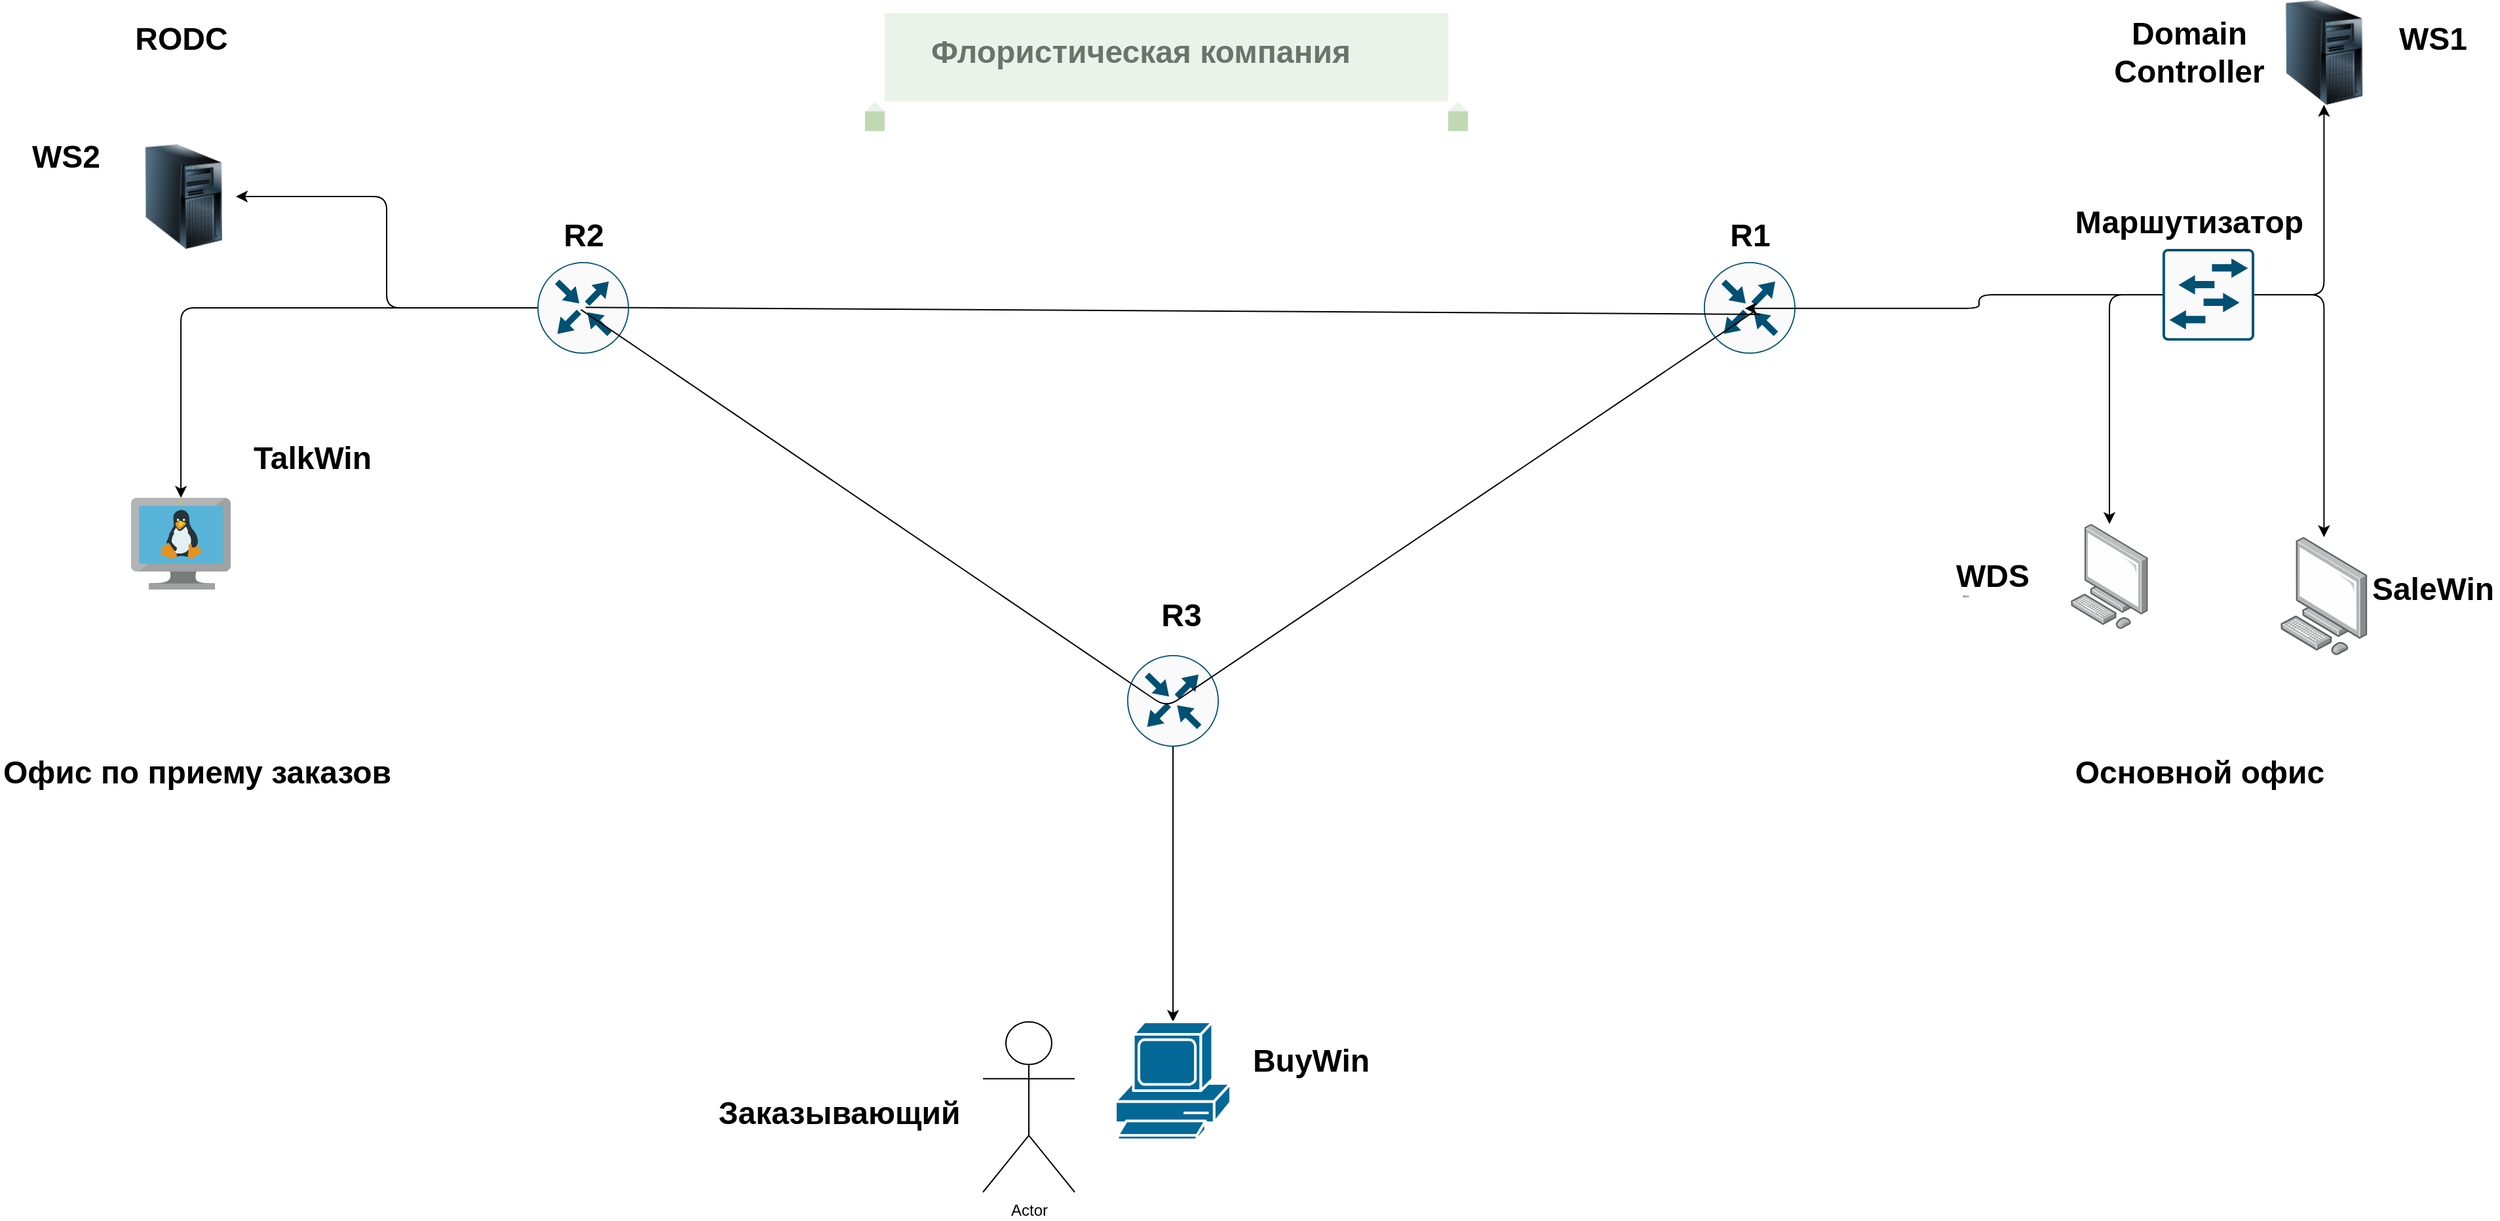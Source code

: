 <mxfile version="16.2.2" type="github">
  <diagram id="sibpOFg5A9fCZCPq-N_O" name="Page-1">
    <mxGraphModel dx="2585" dy="1420" grid="1" gridSize="20" guides="1" tooltips="1" connect="1" arrows="1" fold="1" page="1" pageScale="1" pageWidth="1920" pageHeight="1200" math="0" shadow="0">
      <root>
        <mxCell id="0" />
        <mxCell id="1" parent="0" />
        <mxCell id="qW97mtMqP5ZZPKN90ejD-1" value="" style="sketch=0;points=[[0.5,0,0],[1,0.5,0],[0.5,1,0],[0,0.5,0],[0.145,0.145,0],[0.856,0.145,0],[0.855,0.856,0],[0.145,0.855,0]];verticalLabelPosition=bottom;html=1;verticalAlign=top;aspect=fixed;align=center;pointerEvents=1;shape=mxgraph.cisco19.rect;prIcon=router;fillColor=#FAFAFA;strokeColor=#005073;rounded=0;" vertex="1" parent="1">
          <mxGeometry x="1310" y="270" width="70" height="70" as="geometry" />
        </mxCell>
        <mxCell id="qW97mtMqP5ZZPKN90ejD-40" style="edgeStyle=orthogonalEdgeStyle;curved=0;rounded=1;sketch=0;orthogonalLoop=1;jettySize=auto;html=1;entryX=1;entryY=0.5;entryDx=0;entryDy=0;" edge="1" parent="1" source="qW97mtMqP5ZZPKN90ejD-2" target="qW97mtMqP5ZZPKN90ejD-15">
          <mxGeometry relative="1" as="geometry" />
        </mxCell>
        <mxCell id="qW97mtMqP5ZZPKN90ejD-41" style="edgeStyle=orthogonalEdgeStyle;curved=0;rounded=1;sketch=0;orthogonalLoop=1;jettySize=auto;html=1;" edge="1" parent="1" source="qW97mtMqP5ZZPKN90ejD-2" target="qW97mtMqP5ZZPKN90ejD-22">
          <mxGeometry relative="1" as="geometry" />
        </mxCell>
        <mxCell id="qW97mtMqP5ZZPKN90ejD-2" value="" style="sketch=0;points=[[0.5,0,0],[1,0.5,0],[0.5,1,0],[0,0.5,0],[0.145,0.145,0],[0.856,0.145,0],[0.855,0.856,0],[0.145,0.855,0]];verticalLabelPosition=bottom;html=1;verticalAlign=top;aspect=fixed;align=center;pointerEvents=1;shape=mxgraph.cisco19.rect;prIcon=router;fillColor=#FAFAFA;strokeColor=#005073;rounded=0;" vertex="1" parent="1">
          <mxGeometry x="420" y="270" width="70" height="70" as="geometry" />
        </mxCell>
        <mxCell id="qW97mtMqP5ZZPKN90ejD-44" style="edgeStyle=orthogonalEdgeStyle;curved=0;rounded=1;sketch=0;orthogonalLoop=1;jettySize=auto;html=1;" edge="1" parent="1" source="qW97mtMqP5ZZPKN90ejD-4" target="qW97mtMqP5ZZPKN90ejD-43">
          <mxGeometry relative="1" as="geometry" />
        </mxCell>
        <mxCell id="qW97mtMqP5ZZPKN90ejD-4" value="" style="sketch=0;points=[[0.5,0,0],[1,0.5,0],[0.5,1,0],[0,0.5,0],[0.145,0.145,0],[0.856,0.145,0],[0.855,0.856,0],[0.145,0.855,0]];verticalLabelPosition=bottom;html=1;verticalAlign=top;aspect=fixed;align=center;pointerEvents=1;shape=mxgraph.cisco19.rect;prIcon=router;fillColor=#FAFAFA;strokeColor=#005073;rounded=0;" vertex="1" parent="1">
          <mxGeometry x="870" y="570" width="70" height="70" as="geometry" />
        </mxCell>
        <mxCell id="qW97mtMqP5ZZPKN90ejD-14" value="" style="image;html=1;image=img/lib/clip_art/computers/Server_Tower_128x128.png;rounded=0;sketch=0;" vertex="1" parent="1">
          <mxGeometry x="1738.2" y="70" width="90" height="80" as="geometry" />
        </mxCell>
        <mxCell id="qW97mtMqP5ZZPKN90ejD-15" value="" style="image;html=1;image=img/lib/clip_art/computers/Server_Tower_128x128.png;rounded=0;sketch=0;" vertex="1" parent="1">
          <mxGeometry x="110" y="180" width="80" height="80" as="geometry" />
        </mxCell>
        <mxCell id="qW97mtMqP5ZZPKN90ejD-16" value="" style="points=[];aspect=fixed;html=1;align=center;shadow=0;dashed=0;image;image=img/lib/allied_telesis/computer_and_terminals/Personal_Computer.svg;rounded=0;sketch=0;" vertex="1" parent="1">
          <mxGeometry x="1750" y="480" width="66.41" height="90" as="geometry" />
        </mxCell>
        <mxCell id="qW97mtMqP5ZZPKN90ejD-17" value="" style="endArrow=none;html=1;rounded=1;sketch=0;curved=0;entryX=0.539;entryY=0.545;entryDx=0;entryDy=0;entryPerimeter=0;exitX=0.474;exitY=0.519;exitDx=0;exitDy=0;exitPerimeter=0;" edge="1" parent="1" source="qW97mtMqP5ZZPKN90ejD-2" target="qW97mtMqP5ZZPKN90ejD-1">
          <mxGeometry width="50" height="50" relative="1" as="geometry">
            <mxPoint x="910" y="380" as="sourcePoint" />
            <mxPoint x="960" y="330" as="targetPoint" />
            <Array as="points">
              <mxPoint x="900" y="610" />
            </Array>
          </mxGeometry>
        </mxCell>
        <mxCell id="qW97mtMqP5ZZPKN90ejD-18" value="" style="endArrow=none;html=1;rounded=1;sketch=0;curved=0;entryX=0.617;entryY=0.571;entryDx=0;entryDy=0;entryPerimeter=0;exitX=0.526;exitY=0.494;exitDx=0;exitDy=0;exitPerimeter=0;" edge="1" parent="1" source="qW97mtMqP5ZZPKN90ejD-2" target="qW97mtMqP5ZZPKN90ejD-1">
          <mxGeometry width="50" height="50" relative="1" as="geometry">
            <mxPoint x="910" y="380" as="sourcePoint" />
            <mxPoint x="960" y="330" as="targetPoint" />
          </mxGeometry>
        </mxCell>
        <mxCell id="qW97mtMqP5ZZPKN90ejD-19" value="" style="points=[];aspect=fixed;html=1;align=center;shadow=0;dashed=0;image;image=img/lib/allied_telesis/computer_and_terminals/Personal_Computer.svg;rounded=0;sketch=0;" vertex="1" parent="1">
          <mxGeometry x="1590" y="470" width="59.03" height="80" as="geometry" />
        </mxCell>
        <mxCell id="qW97mtMqP5ZZPKN90ejD-22" value="" style="sketch=0;aspect=fixed;html=1;points=[];align=center;image;fontSize=12;image=img/lib/mscae/VM_Linux.svg;rounded=0;" vertex="1" parent="1">
          <mxGeometry x="110" y="450" width="76.09" height="70" as="geometry" />
        </mxCell>
        <mxCell id="qW97mtMqP5ZZPKN90ejD-33" style="edgeStyle=orthogonalEdgeStyle;curved=0;rounded=1;sketch=0;orthogonalLoop=1;jettySize=auto;html=1;entryX=0.448;entryY=0.506;entryDx=0;entryDy=0;entryPerimeter=0;" edge="1" parent="1" source="qW97mtMqP5ZZPKN90ejD-23" target="qW97mtMqP5ZZPKN90ejD-1">
          <mxGeometry relative="1" as="geometry" />
        </mxCell>
        <mxCell id="qW97mtMqP5ZZPKN90ejD-34" style="edgeStyle=orthogonalEdgeStyle;curved=0;rounded=1;sketch=0;orthogonalLoop=1;jettySize=auto;html=1;" edge="1" parent="1" source="qW97mtMqP5ZZPKN90ejD-23" target="qW97mtMqP5ZZPKN90ejD-14">
          <mxGeometry relative="1" as="geometry" />
        </mxCell>
        <mxCell id="qW97mtMqP5ZZPKN90ejD-37" style="edgeStyle=orthogonalEdgeStyle;curved=0;rounded=1;sketch=0;orthogonalLoop=1;jettySize=auto;html=1;" edge="1" parent="1" source="qW97mtMqP5ZZPKN90ejD-23" target="qW97mtMqP5ZZPKN90ejD-16">
          <mxGeometry relative="1" as="geometry" />
        </mxCell>
        <mxCell id="qW97mtMqP5ZZPKN90ejD-39" style="edgeStyle=orthogonalEdgeStyle;curved=0;rounded=1;sketch=0;orthogonalLoop=1;jettySize=auto;html=1;" edge="1" parent="1" source="qW97mtMqP5ZZPKN90ejD-23" target="qW97mtMqP5ZZPKN90ejD-19">
          <mxGeometry relative="1" as="geometry" />
        </mxCell>
        <mxCell id="qW97mtMqP5ZZPKN90ejD-23" value="" style="sketch=0;points=[[0.015,0.015,0],[0.985,0.015,0],[0.985,0.985,0],[0.015,0.985,0],[0.25,0,0],[0.5,0,0],[0.75,0,0],[1,0.25,0],[1,0.5,0],[1,0.75,0],[0.75,1,0],[0.5,1,0],[0.25,1,0],[0,0.75,0],[0,0.5,0],[0,0.25,0]];verticalLabelPosition=bottom;html=1;verticalAlign=top;aspect=fixed;align=center;pointerEvents=1;shape=mxgraph.cisco19.rect;prIcon=l2_switch;fillColor=#FAFAFA;strokeColor=#005073;rounded=0;" vertex="1" parent="1">
          <mxGeometry x="1660" y="260" width="70" height="70" as="geometry" />
        </mxCell>
        <mxCell id="qW97mtMqP5ZZPKN90ejD-43" value="" style="shape=mxgraph.cisco.computers_and_peripherals.pc;html=1;pointerEvents=1;dashed=0;fillColor=#036897;strokeColor=#ffffff;strokeWidth=2;verticalLabelPosition=bottom;verticalAlign=top;align=center;outlineConnect=0;rounded=0;sketch=0;" vertex="1" parent="1">
          <mxGeometry x="861" y="850" width="88" height="90" as="geometry" />
        </mxCell>
        <mxCell id="qW97mtMqP5ZZPKN90ejD-46" value="Основной офис" style="text;strokeColor=none;fillColor=none;html=1;fontSize=24;fontStyle=1;verticalAlign=middle;align=center;rounded=0;sketch=0;" vertex="1" parent="1">
          <mxGeometry x="1638.2" y="640" width="100" height="40" as="geometry" />
        </mxCell>
        <mxCell id="qW97mtMqP5ZZPKN90ejD-47" value="Офис по приему заказов" style="text;strokeColor=none;fillColor=none;html=1;fontSize=24;fontStyle=1;verticalAlign=middle;align=center;rounded=0;sketch=0;" vertex="1" parent="1">
          <mxGeometry x="110" y="640" width="100" height="40" as="geometry" />
        </mxCell>
        <mxCell id="qW97mtMqP5ZZPKN90ejD-48" value="Заказывающий" style="text;strokeColor=none;fillColor=none;html=1;fontSize=24;fontStyle=1;verticalAlign=middle;align=center;rounded=0;sketch=0;" vertex="1" parent="1">
          <mxGeometry x="600" y="900" width="100" height="40" as="geometry" />
        </mxCell>
        <mxCell id="qW97mtMqP5ZZPKN90ejD-49" value="Actor" style="shape=umlActor;verticalLabelPosition=bottom;verticalAlign=top;html=1;outlineConnect=0;rounded=0;sketch=0;" vertex="1" parent="1">
          <mxGeometry x="760" y="850" width="70" height="130" as="geometry" />
        </mxCell>
        <mxCell id="qW97mtMqP5ZZPKN90ejD-51" value="Флористическая компания" style="text;strokeColor=none;fillColor=none;html=1;fontSize=24;fontStyle=1;verticalAlign=middle;align=center;rounded=0;sketch=0;" vertex="1" parent="1">
          <mxGeometry x="830" y="90" width="100" height="40" as="geometry" />
        </mxCell>
        <mxCell id="qW97mtMqP5ZZPKN90ejD-53" value="" style="verticalLabelPosition=bottom;verticalAlign=top;html=1;shadow=0;dashed=0;strokeWidth=1;shape=mxgraph.android.textSelHandles;fillColor=#d5e8d4;strokeColor=#82b366;rounded=0;sketch=0;fontSize=40;" vertex="1" parent="1">
          <mxGeometry x="670" y="80" width="460" height="90" as="geometry" />
        </mxCell>
        <mxCell id="qW97mtMqP5ZZPKN90ejD-57" value="WDS" style="text;html=1;align=center;verticalAlign=middle;whiteSpace=wrap;rounded=0;sketch=0;fontSize=2;strokeWidth=21;perimeterSpacing=4;" vertex="1" parent="1">
          <mxGeometry x="1480" y="510" width="60" height="30" as="geometry" />
        </mxCell>
        <mxCell id="qW97mtMqP5ZZPKN90ejD-61" value="WDS" style="text;strokeColor=none;fillColor=none;html=1;fontSize=24;fontStyle=1;verticalAlign=middle;align=center;rounded=0;sketch=0;" vertex="1" parent="1">
          <mxGeometry x="1480" y="490" width="100" height="40" as="geometry" />
        </mxCell>
        <mxCell id="qW97mtMqP5ZZPKN90ejD-62" value="Domain&lt;br&gt;Controller" style="text;strokeColor=none;fillColor=none;html=1;fontSize=24;fontStyle=1;verticalAlign=middle;align=center;rounded=0;sketch=0;" vertex="1" parent="1">
          <mxGeometry x="1630" y="90" width="100" height="40" as="geometry" />
        </mxCell>
        <mxCell id="qW97mtMqP5ZZPKN90ejD-64" value="RODC" style="text;strokeColor=none;fillColor=none;html=1;fontSize=24;fontStyle=1;verticalAlign=middle;align=center;rounded=0;sketch=0;" vertex="1" parent="1">
          <mxGeometry x="98.04" y="80" width="100" height="40" as="geometry" />
        </mxCell>
        <mxCell id="qW97mtMqP5ZZPKN90ejD-65" value="R1" style="text;strokeColor=none;fillColor=none;html=1;fontSize=24;fontStyle=1;verticalAlign=middle;align=center;rounded=0;sketch=0;" vertex="1" parent="1">
          <mxGeometry x="1295" y="230" width="100" height="40" as="geometry" />
        </mxCell>
        <mxCell id="qW97mtMqP5ZZPKN90ejD-66" value="R2" style="text;strokeColor=none;fillColor=none;html=1;fontSize=24;fontStyle=1;verticalAlign=middle;align=center;rounded=0;sketch=0;" vertex="1" parent="1">
          <mxGeometry x="405" y="230" width="100" height="40" as="geometry" />
        </mxCell>
        <mxCell id="qW97mtMqP5ZZPKN90ejD-67" value="R3" style="text;strokeColor=none;fillColor=none;html=1;fontSize=24;fontStyle=1;verticalAlign=middle;align=center;rounded=0;sketch=0;" vertex="1" parent="1">
          <mxGeometry x="861" y="520" width="100" height="40" as="geometry" />
        </mxCell>
        <mxCell id="qW97mtMqP5ZZPKN90ejD-68" value="WS1" style="text;strokeColor=none;fillColor=none;html=1;fontSize=24;fontStyle=1;verticalAlign=middle;align=center;rounded=0;sketch=0;" vertex="1" parent="1">
          <mxGeometry x="1816.41" y="80" width="100" height="40" as="geometry" />
        </mxCell>
        <mxCell id="qW97mtMqP5ZZPKN90ejD-69" value="WS2" style="text;strokeColor=none;fillColor=none;html=1;fontSize=24;fontStyle=1;verticalAlign=middle;align=center;rounded=0;sketch=0;" vertex="1" parent="1">
          <mxGeometry x="10" y="170" width="100" height="40" as="geometry" />
        </mxCell>
        <mxCell id="qW97mtMqP5ZZPKN90ejD-70" value="BuyWin" style="text;strokeColor=none;fillColor=none;html=1;fontSize=24;fontStyle=1;verticalAlign=middle;align=center;rounded=0;sketch=0;" vertex="1" parent="1">
          <mxGeometry x="960" y="860" width="100" height="40" as="geometry" />
        </mxCell>
        <mxCell id="qW97mtMqP5ZZPKN90ejD-71" value="TalkWin" style="text;strokeColor=none;fillColor=none;html=1;fontSize=24;fontStyle=1;verticalAlign=middle;align=center;rounded=0;sketch=0;" vertex="1" parent="1">
          <mxGeometry x="198.04" y="400" width="100" height="40" as="geometry" />
        </mxCell>
        <mxCell id="qW97mtMqP5ZZPKN90ejD-72" value="SaleWin" style="text;strokeColor=none;fillColor=none;html=1;fontSize=24;fontStyle=1;verticalAlign=middle;align=center;rounded=0;sketch=0;" vertex="1" parent="1">
          <mxGeometry x="1816.41" y="500" width="100" height="40" as="geometry" />
        </mxCell>
        <mxCell id="qW97mtMqP5ZZPKN90ejD-73" value="Маршутизатор" style="text;strokeColor=none;fillColor=none;html=1;fontSize=24;fontStyle=1;verticalAlign=middle;align=center;rounded=0;sketch=0;" vertex="1" parent="1">
          <mxGeometry x="1630" y="220" width="100" height="40" as="geometry" />
        </mxCell>
      </root>
    </mxGraphModel>
  </diagram>
</mxfile>
